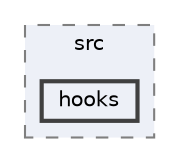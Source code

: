 digraph "hooks"
{
 // INTERACTIVE_SVG=YES
 // LATEX_PDF_SIZE
  bgcolor="transparent";
  edge [fontname=Helvetica,fontsize=10,labelfontname=Helvetica,labelfontsize=10];
  node [fontname=Helvetica,fontsize=10,shape=box,height=0.2,width=0.4];
  compound=true
  subgraph clusterdir_7acbd7db4f5f08f4b8417b337cf78606 {
    graph [ bgcolor="#edf0f7", pencolor="grey50", label="src", fontname=Helvetica,fontsize=10 style="filled,dashed", URL="dir_7acbd7db4f5f08f4b8417b337cf78606.html",tooltip=""]
  dir_ec0bfb2ef596144a1b2410bf377e7e14 [label="hooks", fillcolor="#edf0f7", color="grey25", style="filled,bold", URL="dir_ec0bfb2ef596144a1b2410bf377e7e14.html",tooltip=""];
  }
}
